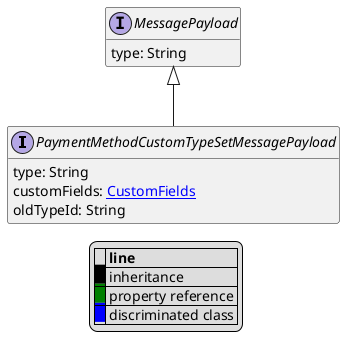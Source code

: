 @startuml

hide empty fields
hide empty methods
legend
|= |= line |
|<back:black>   </back>| inheritance |
|<back:green>   </back>| property reference |
|<back:blue>   </back>| discriminated class |
endlegend
interface PaymentMethodCustomTypeSetMessagePayload [[PaymentMethodCustomTypeSetMessagePayload.svg]] extends MessagePayload {
    type: String
    customFields: [[CustomFields.svg CustomFields]]
    oldTypeId: String
}
interface MessagePayload [[MessagePayload.svg]]  {
    type: String
}





@enduml
